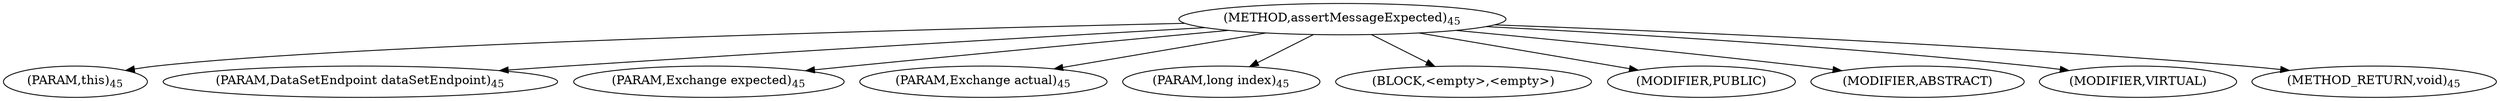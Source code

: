 digraph "assertMessageExpected" {  
"26" [label = <(METHOD,assertMessageExpected)<SUB>45</SUB>> ]
"27" [label = <(PARAM,this)<SUB>45</SUB>> ]
"28" [label = <(PARAM,DataSetEndpoint dataSetEndpoint)<SUB>45</SUB>> ]
"29" [label = <(PARAM,Exchange expected)<SUB>45</SUB>> ]
"30" [label = <(PARAM,Exchange actual)<SUB>45</SUB>> ]
"31" [label = <(PARAM,long index)<SUB>45</SUB>> ]
"32" [label = <(BLOCK,&lt;empty&gt;,&lt;empty&gt;)> ]
"33" [label = <(MODIFIER,PUBLIC)> ]
"34" [label = <(MODIFIER,ABSTRACT)> ]
"35" [label = <(MODIFIER,VIRTUAL)> ]
"36" [label = <(METHOD_RETURN,void)<SUB>45</SUB>> ]
  "26" -> "27" 
  "26" -> "28" 
  "26" -> "29" 
  "26" -> "30" 
  "26" -> "31" 
  "26" -> "32" 
  "26" -> "33" 
  "26" -> "34" 
  "26" -> "35" 
  "26" -> "36" 
}
